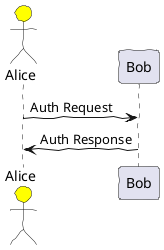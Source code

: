 @startuml
skinparam defaultFontName Sedgwick Ave
skinparam handwritten true
actor Alice #yellow
participant Bob
Alice->Bob: Auth Request
Bob->Alice: Auth Response
@enduml
